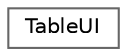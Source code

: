 digraph "Graphical Class Hierarchy"
{
 // LATEX_PDF_SIZE
  bgcolor="transparent";
  edge [fontname=Helvetica,fontsize=10,labelfontname=Helvetica,labelfontsize=10];
  node [fontname=Helvetica,fontsize=10,shape=box,height=0.2,width=0.4];
  rankdir="LR";
  Node0 [id="Node000000",label="TableUI",height=0.2,width=0.4,color="grey40", fillcolor="white", style="filled",URL="$class_table_u_i.html",tooltip="Lớp tiện ích hỗ trợ hiển thị dữ liệu dạng bảng từ các vector chuỗi."];
}
